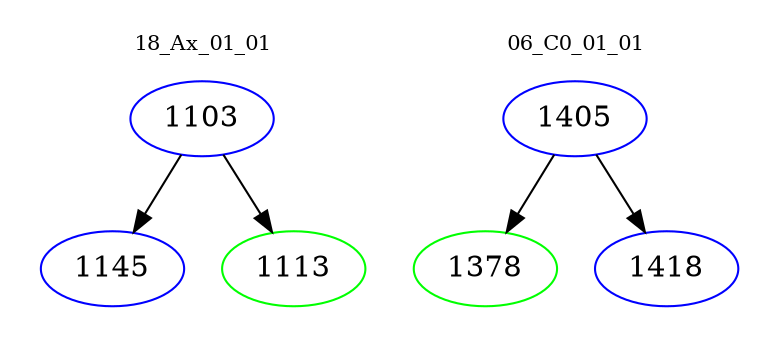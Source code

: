digraph{
subgraph cluster_0 {
color = white
label = "18_Ax_01_01";
fontsize=10;
T0_1103 [label="1103", color="blue"]
T0_1103 -> T0_1145 [color="black"]
T0_1145 [label="1145", color="blue"]
T0_1103 -> T0_1113 [color="black"]
T0_1113 [label="1113", color="green"]
}
subgraph cluster_1 {
color = white
label = "06_C0_01_01";
fontsize=10;
T1_1405 [label="1405", color="blue"]
T1_1405 -> T1_1378 [color="black"]
T1_1378 [label="1378", color="green"]
T1_1405 -> T1_1418 [color="black"]
T1_1418 [label="1418", color="blue"]
}
}
